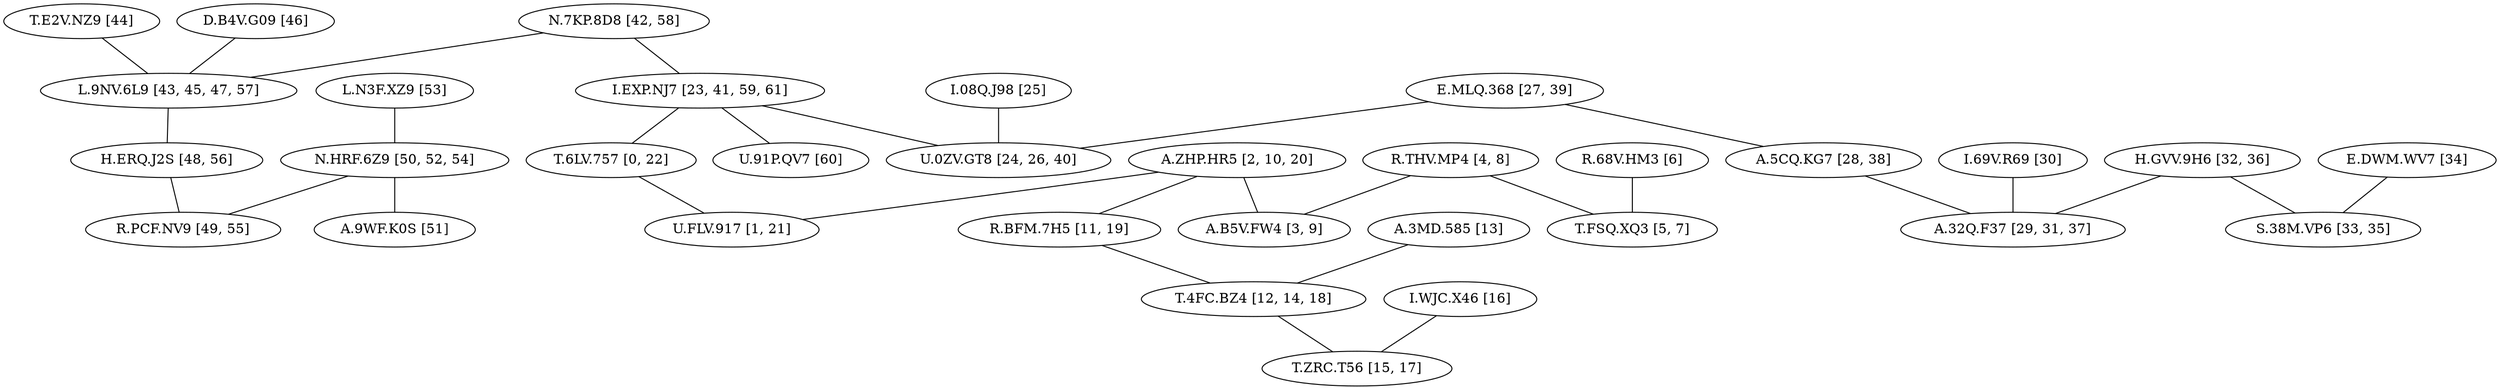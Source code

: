 graph {
    0 [ label = "T.E2V.NZ9 [44]" ]
    1 [ label = "I.69V.R69 [30]" ]
    2 [ label = "A.3MD.585 [13]" ]
    3 [ label = "E.DWM.WV7 [34]" ]
    4 [ label = "D.B4V.G09 [46]" ]
    5 [ label = "N.7KP.8D8 [42, 58]" ]
    6 [ label = "I.EXP.NJ7 [23, 41, 59, 61]" ]
    7 [ label = "I.WJC.X46 [16]" ]
    8 [ label = "L.N3F.XZ9 [53]" ]
    9 [ label = "T.6LV.757 [0, 22]" ]
    10 [ label = "E.MLQ.368 [27, 39]" ]
    11 [ label = "I.08Q.J98 [25]" ]
    12 [ label = "L.9NV.6L9 [43, 45, 47, 57]" ]
    13 [ label = "H.GVV.9H6 [32, 36]" ]
    14 [ label = "H.ERQ.J2S [48, 56]" ]
    15 [ label = "A.ZHP.HR5 [2, 10, 20]" ]
    16 [ label = "R.68V.HM3 [6]" ]
    17 [ label = "N.HRF.6Z9 [50, 52, 54]" ]
    18 [ label = "A.5CQ.KG7 [28, 38]" ]
    19 [ label = "U.0ZV.GT8 [24, 26, 40]" ]
    20 [ label = "R.BFM.7H5 [11, 19]" ]
    21 [ label = "R.THV.MP4 [4, 8]" ]
    22 [ label = "U.FLV.917 [1, 21]" ]
    23 [ label = "U.91P.QV7 [60]" ]
    24 [ label = "S.38M.VP6 [33, 35]" ]
    25 [ label = "A.32Q.F37 [29, 31, 37]" ]
    26 [ label = "A.B5V.FW4 [3, 9]" ]
    27 [ label = "T.FSQ.XQ3 [5, 7]" ]
    28 [ label = "T.4FC.BZ4 [12, 14, 18]" ]
    29 [ label = "R.PCF.NV9 [49, 55]" ]
    30 [ label = "A.9WF.K0S [51]" ]
    31 [ label = "T.ZRC.T56 [15, 17]" ]
    0 -- 12 [ ]
    1 -- 25 [ ]
    2 -- 28 [ ]
    3 -- 24 [ ]
    4 -- 12 [ ]
    5 -- 6 [ ]
    5 -- 12 [ ]
    6 -- 9 [ ]
    6 -- 23 [ ]
    6 -- 19 [ ]
    7 -- 31 [ ]
    8 -- 17 [ ]
    9 -- 22 [ ]
    10 -- 19 [ ]
    10 -- 18 [ ]
    11 -- 19 [ ]
    12 -- 14 [ ]
    13 -- 24 [ ]
    13 -- 25 [ ]
    14 -- 29 [ ]
    15 -- 22 [ ]
    15 -- 20 [ ]
    15 -- 26 [ ]
    16 -- 27 [ ]
    17 -- 30 [ ]
    17 -- 29 [ ]
    18 -- 25 [ ]
    20 -- 28 [ ]
    21 -- 27 [ ]
    21 -- 26 [ ]
    28 -- 31 [ ]
}
